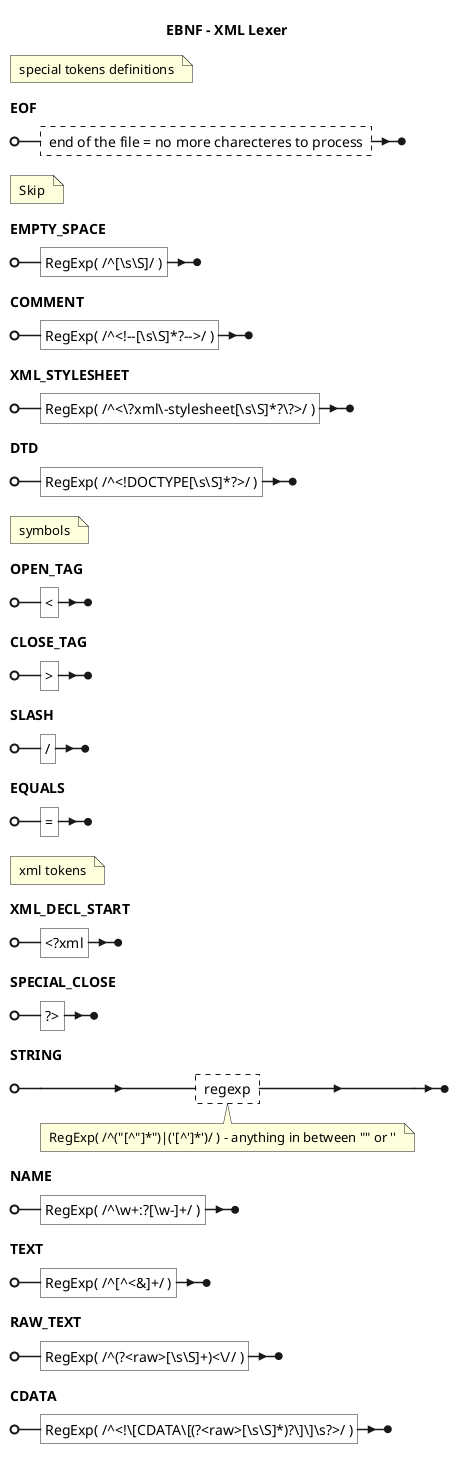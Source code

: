 @startebnf
title EBNF - XML Lexer

(* special tokens definitions *)

EOF = ? end of the file = no more charecteres to process ? ;


(* Skip *)

EMPTY_SPACE = "RegExp( /^[\s\S]/ )" ;

COMMENT = "RegExp( /^<!--[\s\S]*?-->/ )" ;

XML_STYLESHEET = "RegExp( /^<\?xml\-stylesheet[\s\S]*?\?>/ )" ;

DTD =  "RegExp( /^<!DOCTYPE[\s\S]*?>/ )" ;


(* symbols *)

OPEN_TAG = "<" ;

CLOSE_TAG = ">" ;

SLASH = "/" ;

EQUALS = "=" ;


(* xml tokens *)

XML_DECL_START = "<?xml" ;

SPECIAL_CLOSE = "?>" ;

STRING = ? regexp ? (* RegExp( /^("[^"]*")|('[^']*')/ ) - anything in between "" or '' *) ;

NAME = "RegExp( /^\w+:?[\w-]+/ )" ;

TEXT = "RegExp( /^[^<&]+/ )" ;

RAW_TEXT = "RegExp( /^(?<raw>[\s\S]+)<\// )" ;

CDATA = "RegExp( /^<!\[CDATA\[(?<raw>[\s\S]*)?\]\]\s?>/ )" ;

@endebnf
